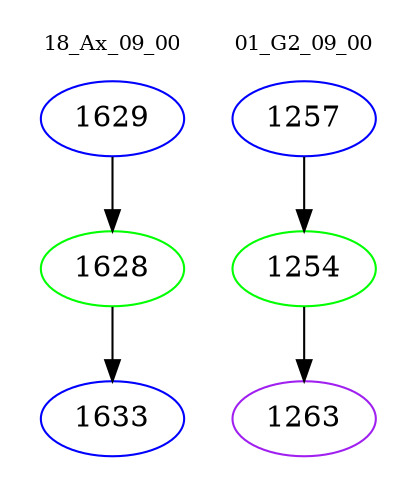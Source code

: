 digraph{
subgraph cluster_0 {
color = white
label = "18_Ax_09_00";
fontsize=10;
T0_1629 [label="1629", color="blue"]
T0_1629 -> T0_1628 [color="black"]
T0_1628 [label="1628", color="green"]
T0_1628 -> T0_1633 [color="black"]
T0_1633 [label="1633", color="blue"]
}
subgraph cluster_1 {
color = white
label = "01_G2_09_00";
fontsize=10;
T1_1257 [label="1257", color="blue"]
T1_1257 -> T1_1254 [color="black"]
T1_1254 [label="1254", color="green"]
T1_1254 -> T1_1263 [color="black"]
T1_1263 [label="1263", color="purple"]
}
}
